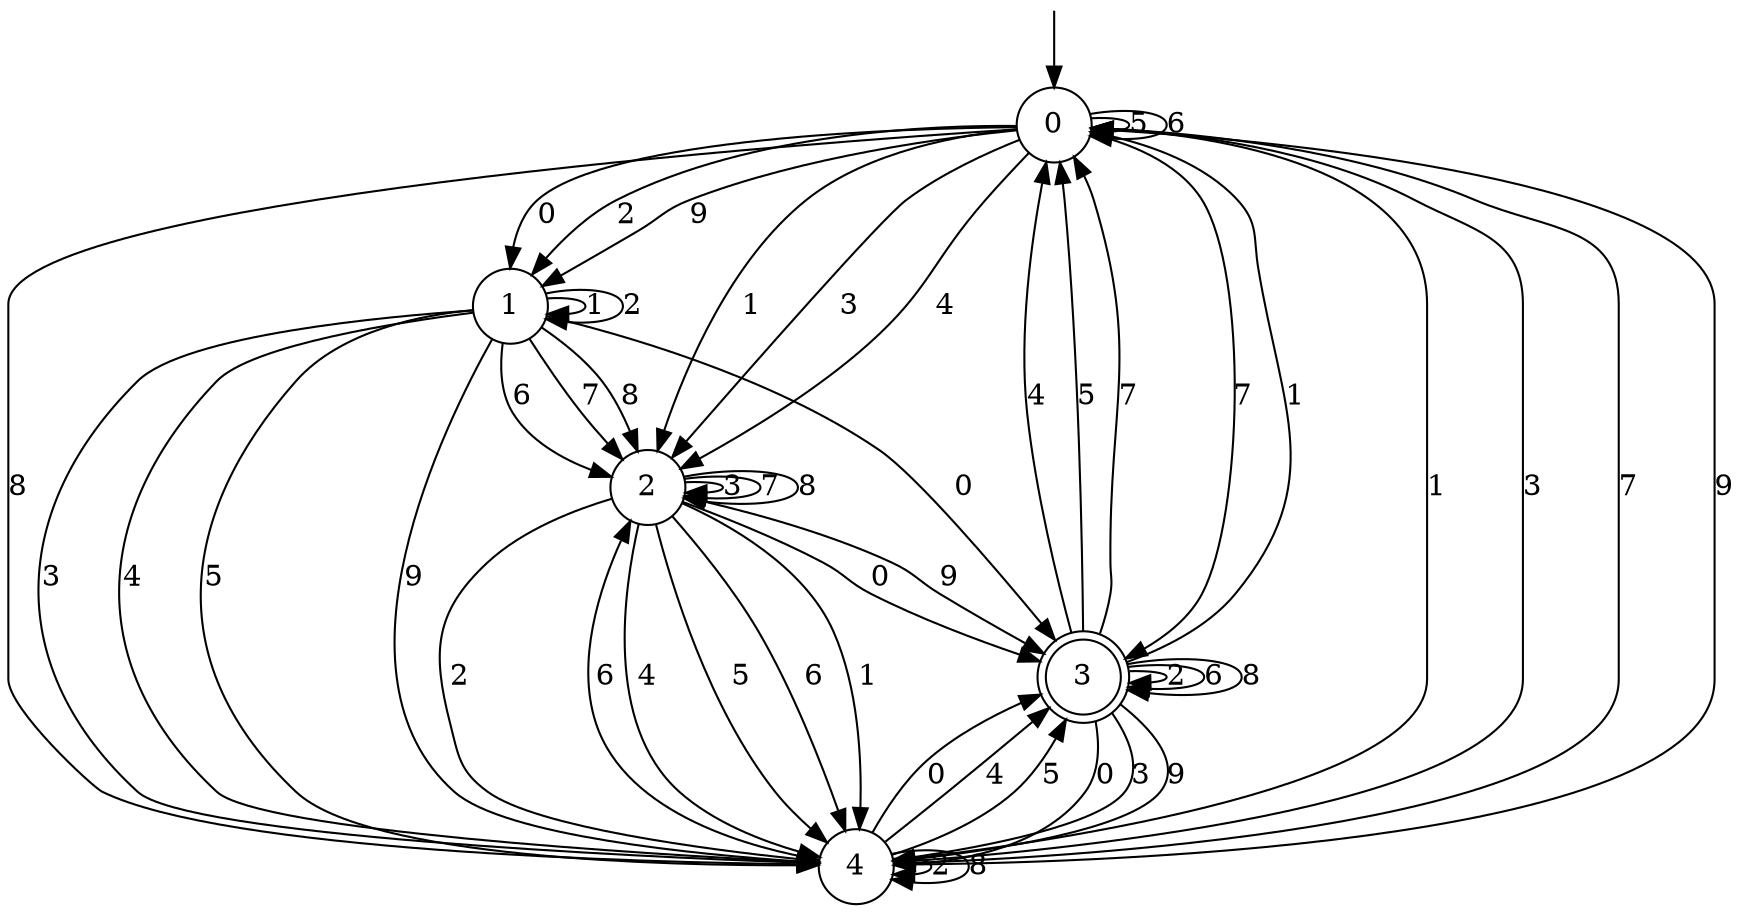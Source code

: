 digraph g {

	s0 [shape="circle" label="0"];
	s1 [shape="circle" label="1"];
	s2 [shape="circle" label="2"];
	s3 [shape="doublecircle" label="3"];
	s4 [shape="circle" label="4"];
	s0 -> s1 [label="0"];
	s0 -> s2 [label="1"];
	s0 -> s1 [label="2"];
	s0 -> s2 [label="3"];
	s0 -> s2 [label="4"];
	s0 -> s0 [label="5"];
	s0 -> s0 [label="6"];
	s0 -> s3 [label="7"];
	s0 -> s4 [label="8"];
	s0 -> s1 [label="9"];
	s1 -> s3 [label="0"];
	s1 -> s1 [label="1"];
	s1 -> s1 [label="2"];
	s1 -> s4 [label="3"];
	s1 -> s4 [label="4"];
	s1 -> s4 [label="5"];
	s1 -> s2 [label="6"];
	s1 -> s2 [label="7"];
	s1 -> s2 [label="8"];
	s1 -> s4 [label="9"];
	s2 -> s3 [label="0"];
	s2 -> s4 [label="1"];
	s2 -> s4 [label="2"];
	s2 -> s2 [label="3"];
	s2 -> s4 [label="4"];
	s2 -> s4 [label="5"];
	s2 -> s4 [label="6"];
	s2 -> s2 [label="7"];
	s2 -> s2 [label="8"];
	s2 -> s3 [label="9"];
	s3 -> s4 [label="0"];
	s3 -> s0 [label="1"];
	s3 -> s3 [label="2"];
	s3 -> s4 [label="3"];
	s3 -> s0 [label="4"];
	s3 -> s0 [label="5"];
	s3 -> s3 [label="6"];
	s3 -> s0 [label="7"];
	s3 -> s3 [label="8"];
	s3 -> s4 [label="9"];
	s4 -> s3 [label="0"];
	s4 -> s0 [label="1"];
	s4 -> s4 [label="2"];
	s4 -> s0 [label="3"];
	s4 -> s3 [label="4"];
	s4 -> s3 [label="5"];
	s4 -> s2 [label="6"];
	s4 -> s0 [label="7"];
	s4 -> s4 [label="8"];
	s4 -> s0 [label="9"];

__start0 [label="" shape="none" width="0" height="0"];
__start0 -> s0;

}
